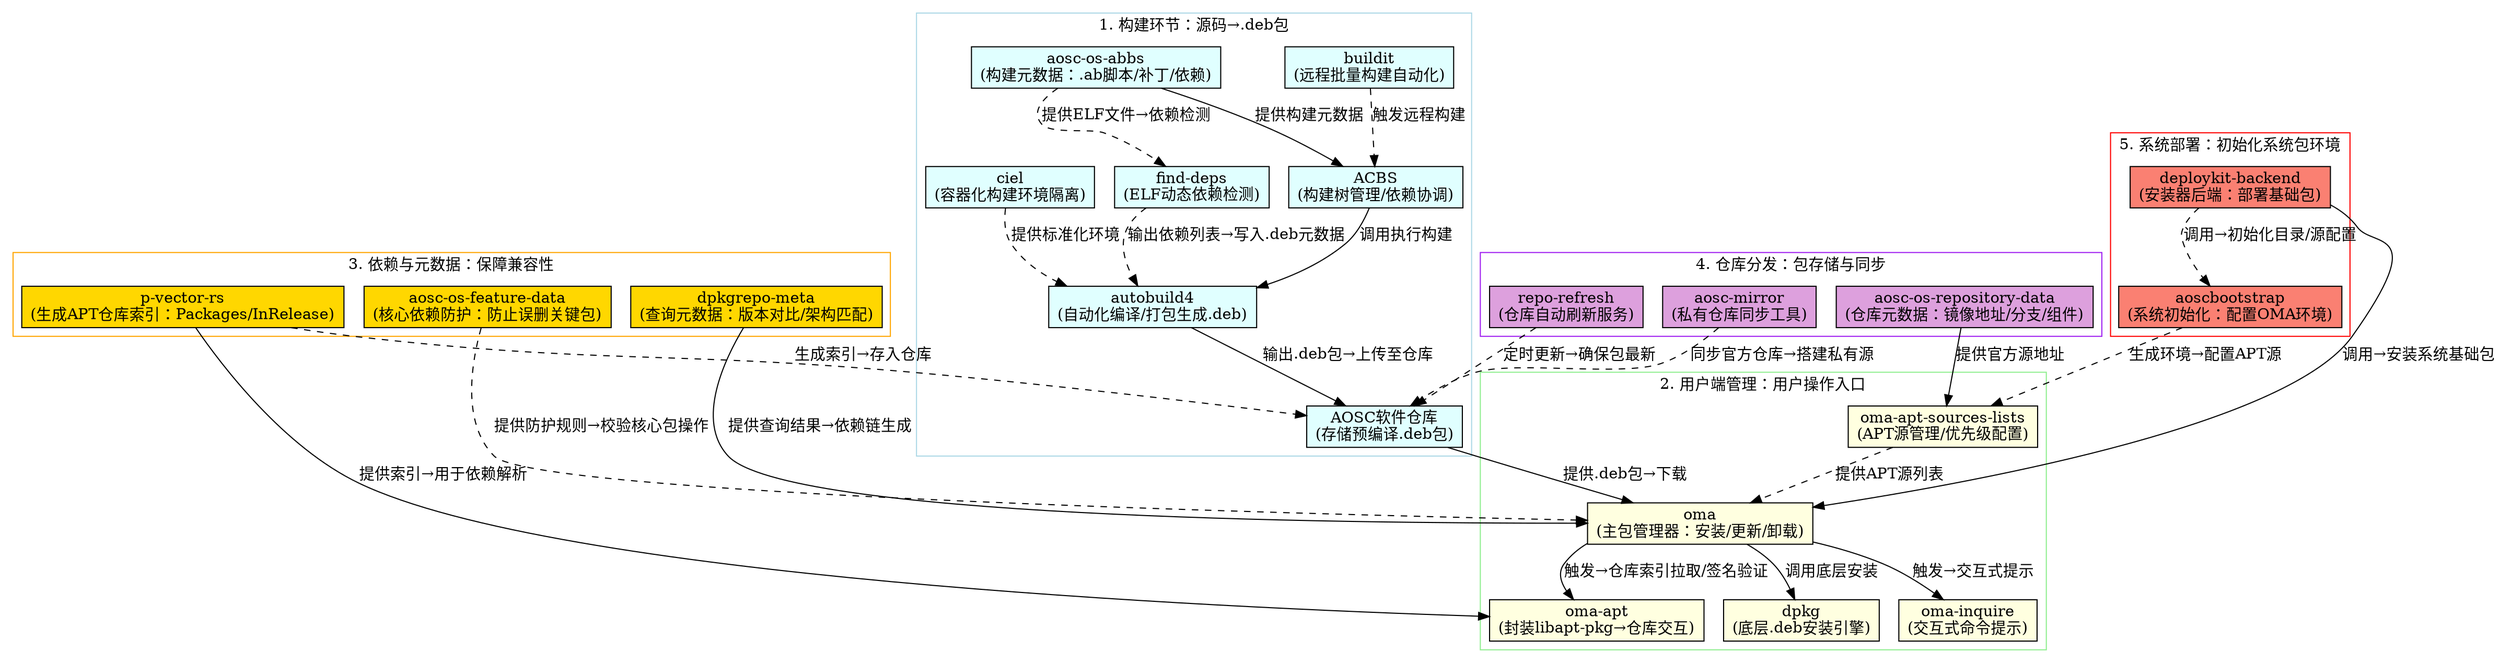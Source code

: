 digraph AOSC_Package_Management_Graph {
    rankdir=TB;
    node [shape=box, style=filled];
    
    // 1. 构建环节：源码→.deb包
    subgraph cluster_build {
        label="1. 构建环节：源码→.deb包";
        color=lightblue;
        node [fillcolor=lightcyan];
        
        aosc_os_abbs [label="aosc-os-abbs\n(构建元数据：.ab脚本/补丁/依赖)"];
        acbs [label="ACBS\n(构建树管理/依赖协调)"];
        autobuild4 [label="autobuild4\n(自动化编译/打包生成.deb)"];
        ciel [label="ciel\n(容器化构建环境隔离)"];
        buildit [label="buildit\n(远程批量构建自动化)"];
        find_deps [label="find-deps\n(ELF动态依赖检测)"];
        
        // 核心流程（实线）
        aosc_os_abbs -> acbs [label="提供构建元数据"];
        acbs -> autobuild4 [label="调用执行构建"];
        autobuild4 -> repo [label="输出.deb包→上传至仓库"];
        
        // 辅助工具（虚线）
        ciel -> autobuild4 [label="提供标准化环境" style=dashed];
        buildit -> acbs [label="触发远程构建" style=dashed];
        aosc_os_abbs -> find_deps [label="提供ELF文件→依赖检测" style=dashed];
        find_deps -> autobuild4 [label="输出依赖列表→写入.deb元数据" style=dashed];
    }

    // 2. 用户端管理：用户操作入口
    subgraph cluster_user {
        label="2. 用户端管理：用户操作入口";
        color=lightgreen;
        node [fillcolor=lightyellow];
        
        oma [label="oma\n(主包管理器：安装/更新/卸载)"];
        dpkg [label="dpkg\n(底层.deb安装引擎)"];
        oma_apt [label="oma-apt\n(封装libapt-pkg→仓库交互)"];
        oma_apt_sources [label="oma-apt-sources-lists\n(APT源管理/优先级配置)"];
        oma_inquire [label="oma-inquire\n(交互式命令提示)"];
        
        // 核心流程（实线）
        oma -> dpkg [label="调用底层安装"];
        oma -> oma_apt [label="触发→仓库索引拉取/签名验证"];
        oma -> oma_inquire [label="触发→交互式提示"];
        
        // 辅助工具（虚线）
        oma_apt_sources -> oma [label="提供APT源列表" style=dashed];
    }

    // 3. 依赖与元数据：保障兼容性
    subgraph cluster_dep_meta {
        label="3. 依赖与元数据：保障兼容性";
        color=orange;
        node [fillcolor=gold];
        
        p_vector_rs [label="p-vector-rs\n(生成APT仓库索引：Packages/InRelease)"];
        dpkgrepo_meta [label="dpkgrepo-meta\n(查询元数据：版本对比/架构匹配)"];
        aosc_os_feature [label="aosc-os-feature-data\n(核心依赖防护：防止误删关键包)"];
        
        // 核心流程（实线）
        p_vector_rs -> oma_apt [label="提供索引→用于依赖解析"];
        dpkgrepo_meta -> oma [label="提供查询结果→依赖链生成"];
        
        // 辅助工具（虚线）
        aosc_os_feature -> oma [label="提供防护规则→校验核心包操作" style=dashed];
    }

    // 4. 仓库分发：包存储与同步
    subgraph cluster_repo {
        label="4. 仓库分发：包存储与同步";
        color=purple;
        node [fillcolor=plum];
        
        repo [label="AOSC软件仓库\n(存储预编译.deb包)"];
        aosc_repo_data [label="aosc-os-repository-data\n(仓库元数据：镜像地址/分支/组件)"];
        aosc_mirror [label="aosc-mirror\n(私有仓库同步工具)"];
        repo_refresh [label="repo-refresh\n(仓库自动刷新服务)"];
        
        // 核心流程（实线）
        aosc_repo_data -> oma_apt_sources [label="提供官方源地址"];
        repo -> oma [label="提供.deb包→下载"];
        
        // 辅助工具（虚线）
        aosc_mirror -> repo [label="同步官方仓库→搭建私有源" style=dashed];
        repo_refresh -> repo [label="定时更新→确保包最新" style=dashed];
        p_vector_rs -> repo [label="生成索引→存入仓库" style=dashed];
    }

    // 5. 系统部署：初始化系统包环境
    subgraph cluster_deploy {
        label="5. 系统部署：初始化系统包环境";
        color=red;
        node [fillcolor=salmon];
        
        deploykit_backend [label="deploykit-backend\n(安装器后端：部署基础包)"];
        aoscbootstrap [label="aoscbootstrap\n(系统初始化：配置OMA环境)"];
        
        // 核心流程（实线）
        deploykit_backend -> oma [label="调用→安装系统基础包"];
        
        // 辅助工具（虚线）
        deploykit_backend -> aoscbootstrap [label="调用→初始化目录/源配置" style=dashed];
        aoscbootstrap -> oma_apt_sources [label="生成环境→配置APT源" style=dashed];
    }
}